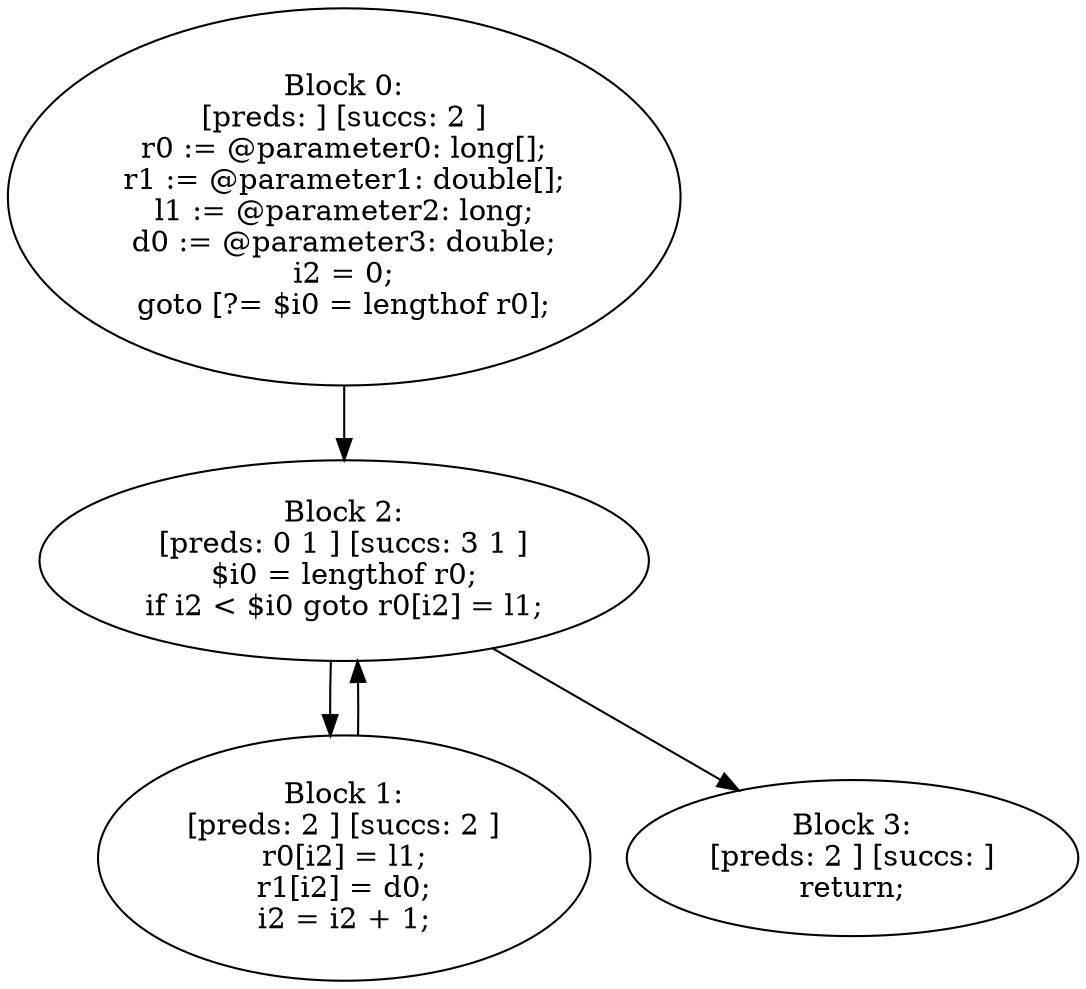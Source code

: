 digraph "unitGraph" {
    "Block 0:
[preds: ] [succs: 2 ]
r0 := @parameter0: long[];
r1 := @parameter1: double[];
l1 := @parameter2: long;
d0 := @parameter3: double;
i2 = 0;
goto [?= $i0 = lengthof r0];
"
    "Block 1:
[preds: 2 ] [succs: 2 ]
r0[i2] = l1;
r1[i2] = d0;
i2 = i2 + 1;
"
    "Block 2:
[preds: 0 1 ] [succs: 3 1 ]
$i0 = lengthof r0;
if i2 < $i0 goto r0[i2] = l1;
"
    "Block 3:
[preds: 2 ] [succs: ]
return;
"
    "Block 0:
[preds: ] [succs: 2 ]
r0 := @parameter0: long[];
r1 := @parameter1: double[];
l1 := @parameter2: long;
d0 := @parameter3: double;
i2 = 0;
goto [?= $i0 = lengthof r0];
"->"Block 2:
[preds: 0 1 ] [succs: 3 1 ]
$i0 = lengthof r0;
if i2 < $i0 goto r0[i2] = l1;
";
    "Block 1:
[preds: 2 ] [succs: 2 ]
r0[i2] = l1;
r1[i2] = d0;
i2 = i2 + 1;
"->"Block 2:
[preds: 0 1 ] [succs: 3 1 ]
$i0 = lengthof r0;
if i2 < $i0 goto r0[i2] = l1;
";
    "Block 2:
[preds: 0 1 ] [succs: 3 1 ]
$i0 = lengthof r0;
if i2 < $i0 goto r0[i2] = l1;
"->"Block 3:
[preds: 2 ] [succs: ]
return;
";
    "Block 2:
[preds: 0 1 ] [succs: 3 1 ]
$i0 = lengthof r0;
if i2 < $i0 goto r0[i2] = l1;
"->"Block 1:
[preds: 2 ] [succs: 2 ]
r0[i2] = l1;
r1[i2] = d0;
i2 = i2 + 1;
";
}
